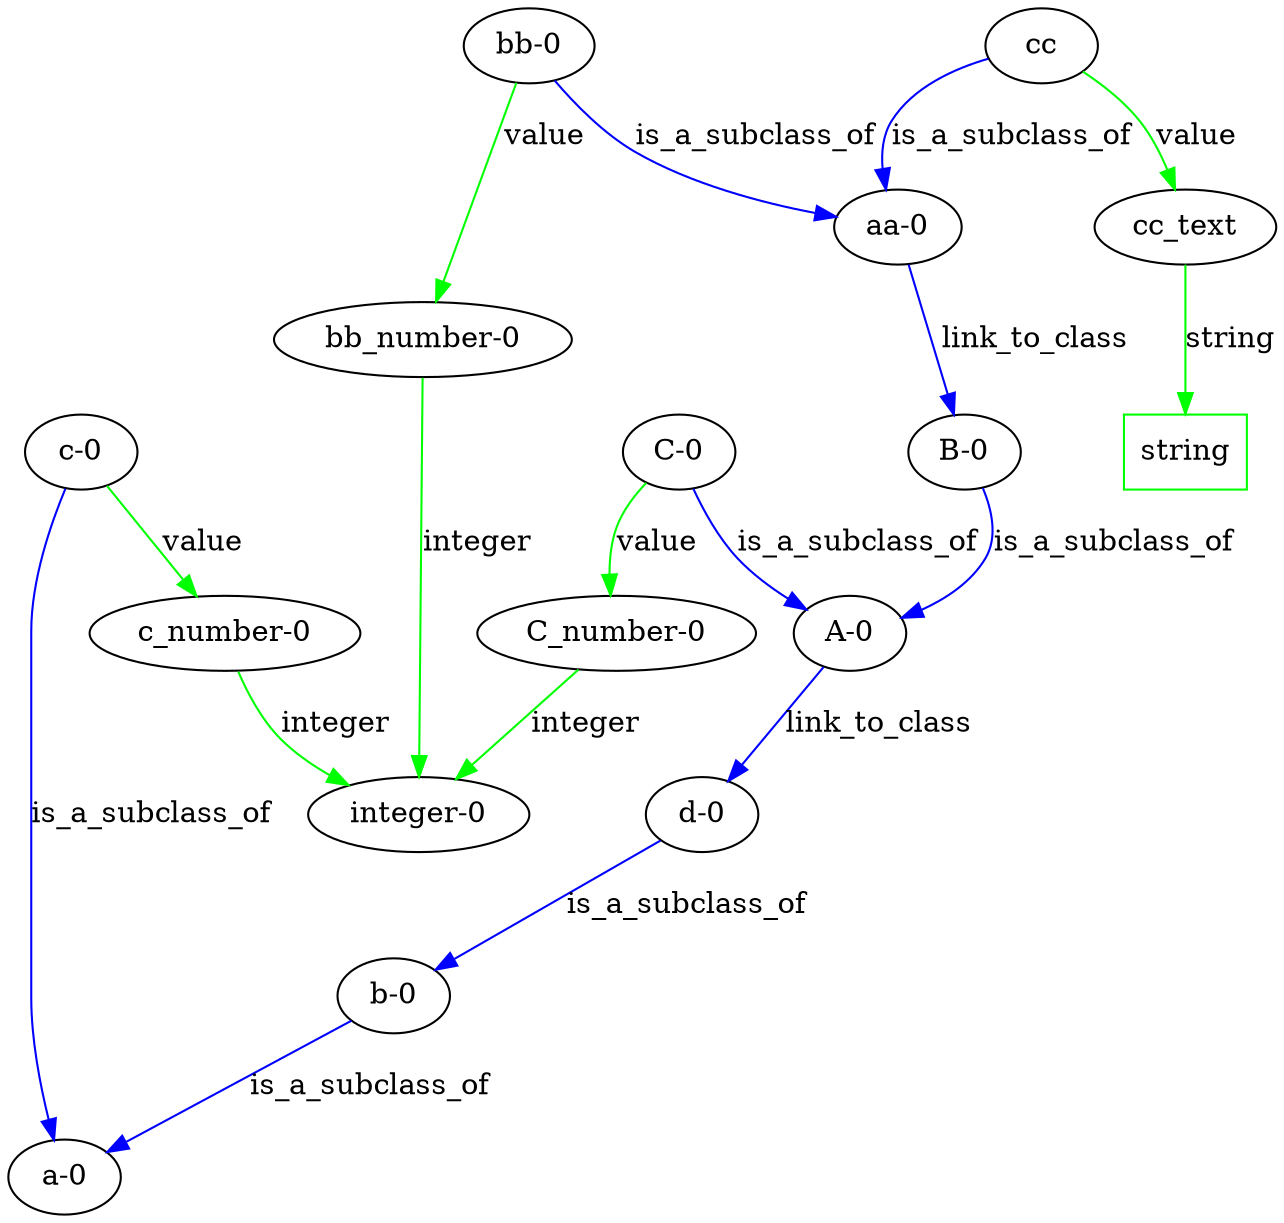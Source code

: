 digraph {
	"bb-0"
	"aa-0"
	"bb-0" -> "aa-0" [label=is_a_subclass_of color=blue]
	"A-0"
	"d-0"
	"A-0" -> "d-0" [label=link_to_class color=blue]
	cc
	cc_text
	cc -> cc_text [label=value color=green]
	string [color=green shape=rectangle]
	string
	cc_text -> string [label=string color=green]
	"C-0"
	"A-0"
	"C-0" -> "A-0" [label=is_a_subclass_of color=blue]
	"c-0"
	"a-0"
	"c-0" -> "a-0" [label=is_a_subclass_of color=blue]
	"bb_number-0"
	"integer-0"
	"bb_number-0" -> "integer-0" [label=integer color=green]
	"b-0"
	"a-0"
	"b-0" -> "a-0" [label=is_a_subclass_of color=blue]
	"C_number-0"
	"integer-0"
	"C_number-0" -> "integer-0" [label=integer color=green]
	"B-0"
	"A-0"
	"B-0" -> "A-0" [label=is_a_subclass_of color=blue]
	"bb-0"
	"bb_number-0"
	"bb-0" -> "bb_number-0" [label=value color=green]
	cc
	"aa-0"
	cc -> "aa-0" [label=is_a_subclass_of color=blue]
	"c-0"
	"c_number-0"
	"c-0" -> "c_number-0" [label=value color=green]
	"c_number-0"
	"integer-0"
	"c_number-0" -> "integer-0" [label=integer color=green]
	"aa-0"
	"B-0"
	"aa-0" -> "B-0" [label=link_to_class color=blue]
	"d-0"
	"b-0"
	"d-0" -> "b-0" [label=is_a_subclass_of color=blue]
	"C-0"
	"C_number-0"
	"C-0" -> "C_number-0" [label=value color=green]
}
